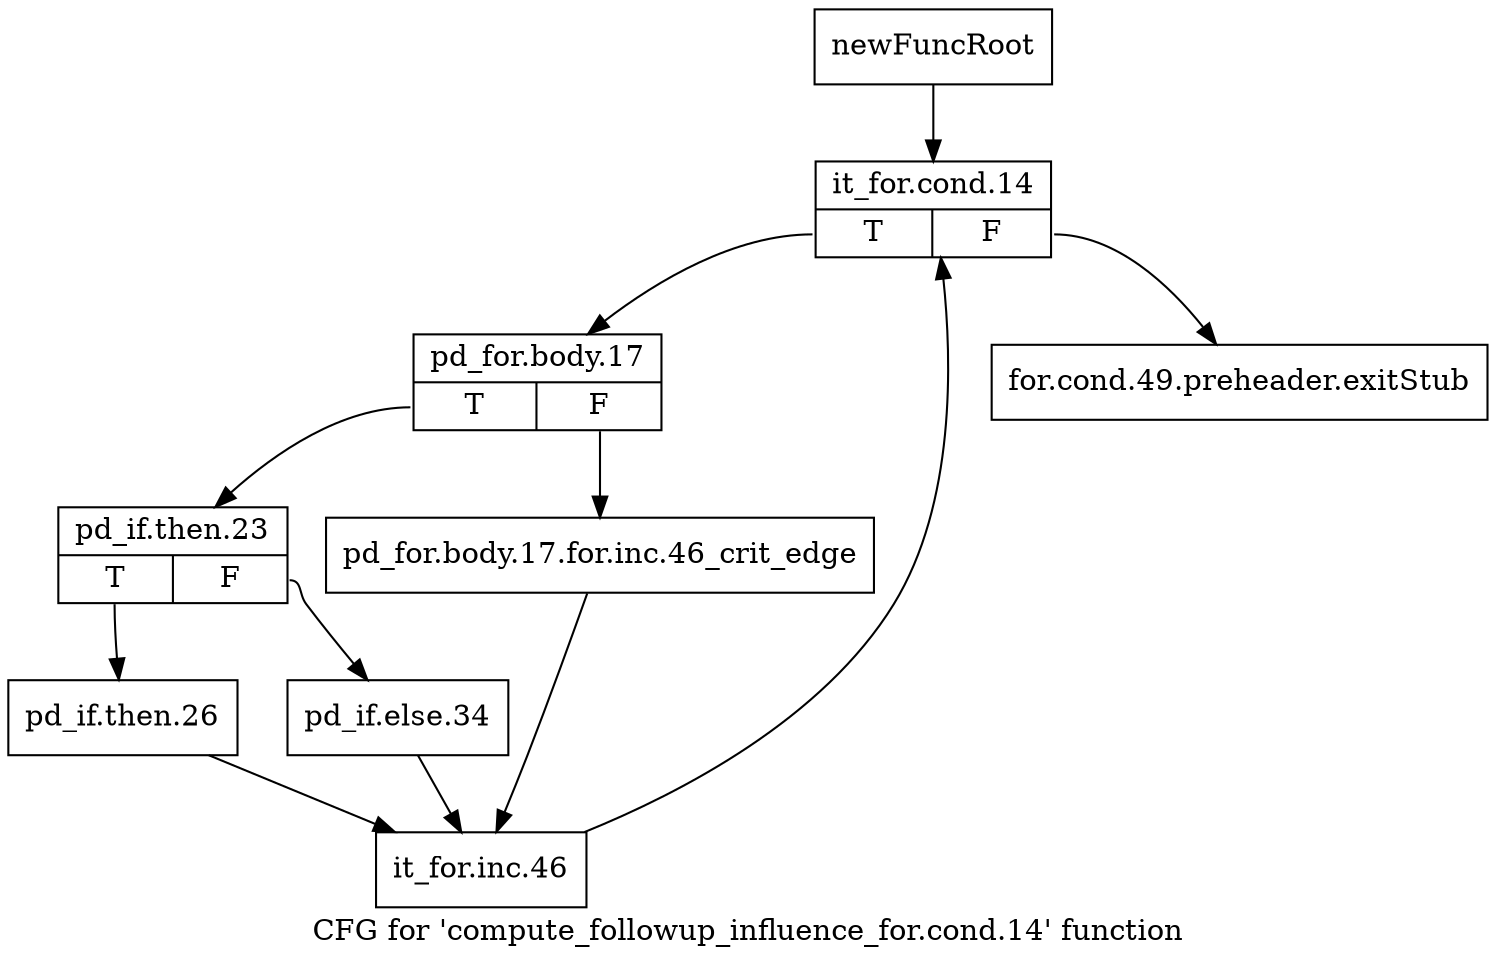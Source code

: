 digraph "CFG for 'compute_followup_influence_for.cond.14' function" {
	label="CFG for 'compute_followup_influence_for.cond.14' function";

	Node0x3ff7aa0 [shape=record,label="{newFuncRoot}"];
	Node0x3ff7aa0 -> Node0x3ff7b40;
	Node0x3ff7af0 [shape=record,label="{for.cond.49.preheader.exitStub}"];
	Node0x3ff7b40 [shape=record,label="{it_for.cond.14|{<s0>T|<s1>F}}"];
	Node0x3ff7b40:s0 -> Node0x3ff7b90;
	Node0x3ff7b40:s1 -> Node0x3ff7af0;
	Node0x3ff7b90 [shape=record,label="{pd_for.body.17|{<s0>T|<s1>F}}"];
	Node0x3ff7b90:s0 -> Node0x3ff7c30;
	Node0x3ff7b90:s1 -> Node0x3ff7be0;
	Node0x3ff7be0 [shape=record,label="{pd_for.body.17.for.inc.46_crit_edge}"];
	Node0x3ff7be0 -> Node0x3ff7d20;
	Node0x3ff7c30 [shape=record,label="{pd_if.then.23|{<s0>T|<s1>F}}"];
	Node0x3ff7c30:s0 -> Node0x3ff7cd0;
	Node0x3ff7c30:s1 -> Node0x3ff7c80;
	Node0x3ff7c80 [shape=record,label="{pd_if.else.34}"];
	Node0x3ff7c80 -> Node0x3ff7d20;
	Node0x3ff7cd0 [shape=record,label="{pd_if.then.26}"];
	Node0x3ff7cd0 -> Node0x3ff7d20;
	Node0x3ff7d20 [shape=record,label="{it_for.inc.46}"];
	Node0x3ff7d20 -> Node0x3ff7b40;
}
